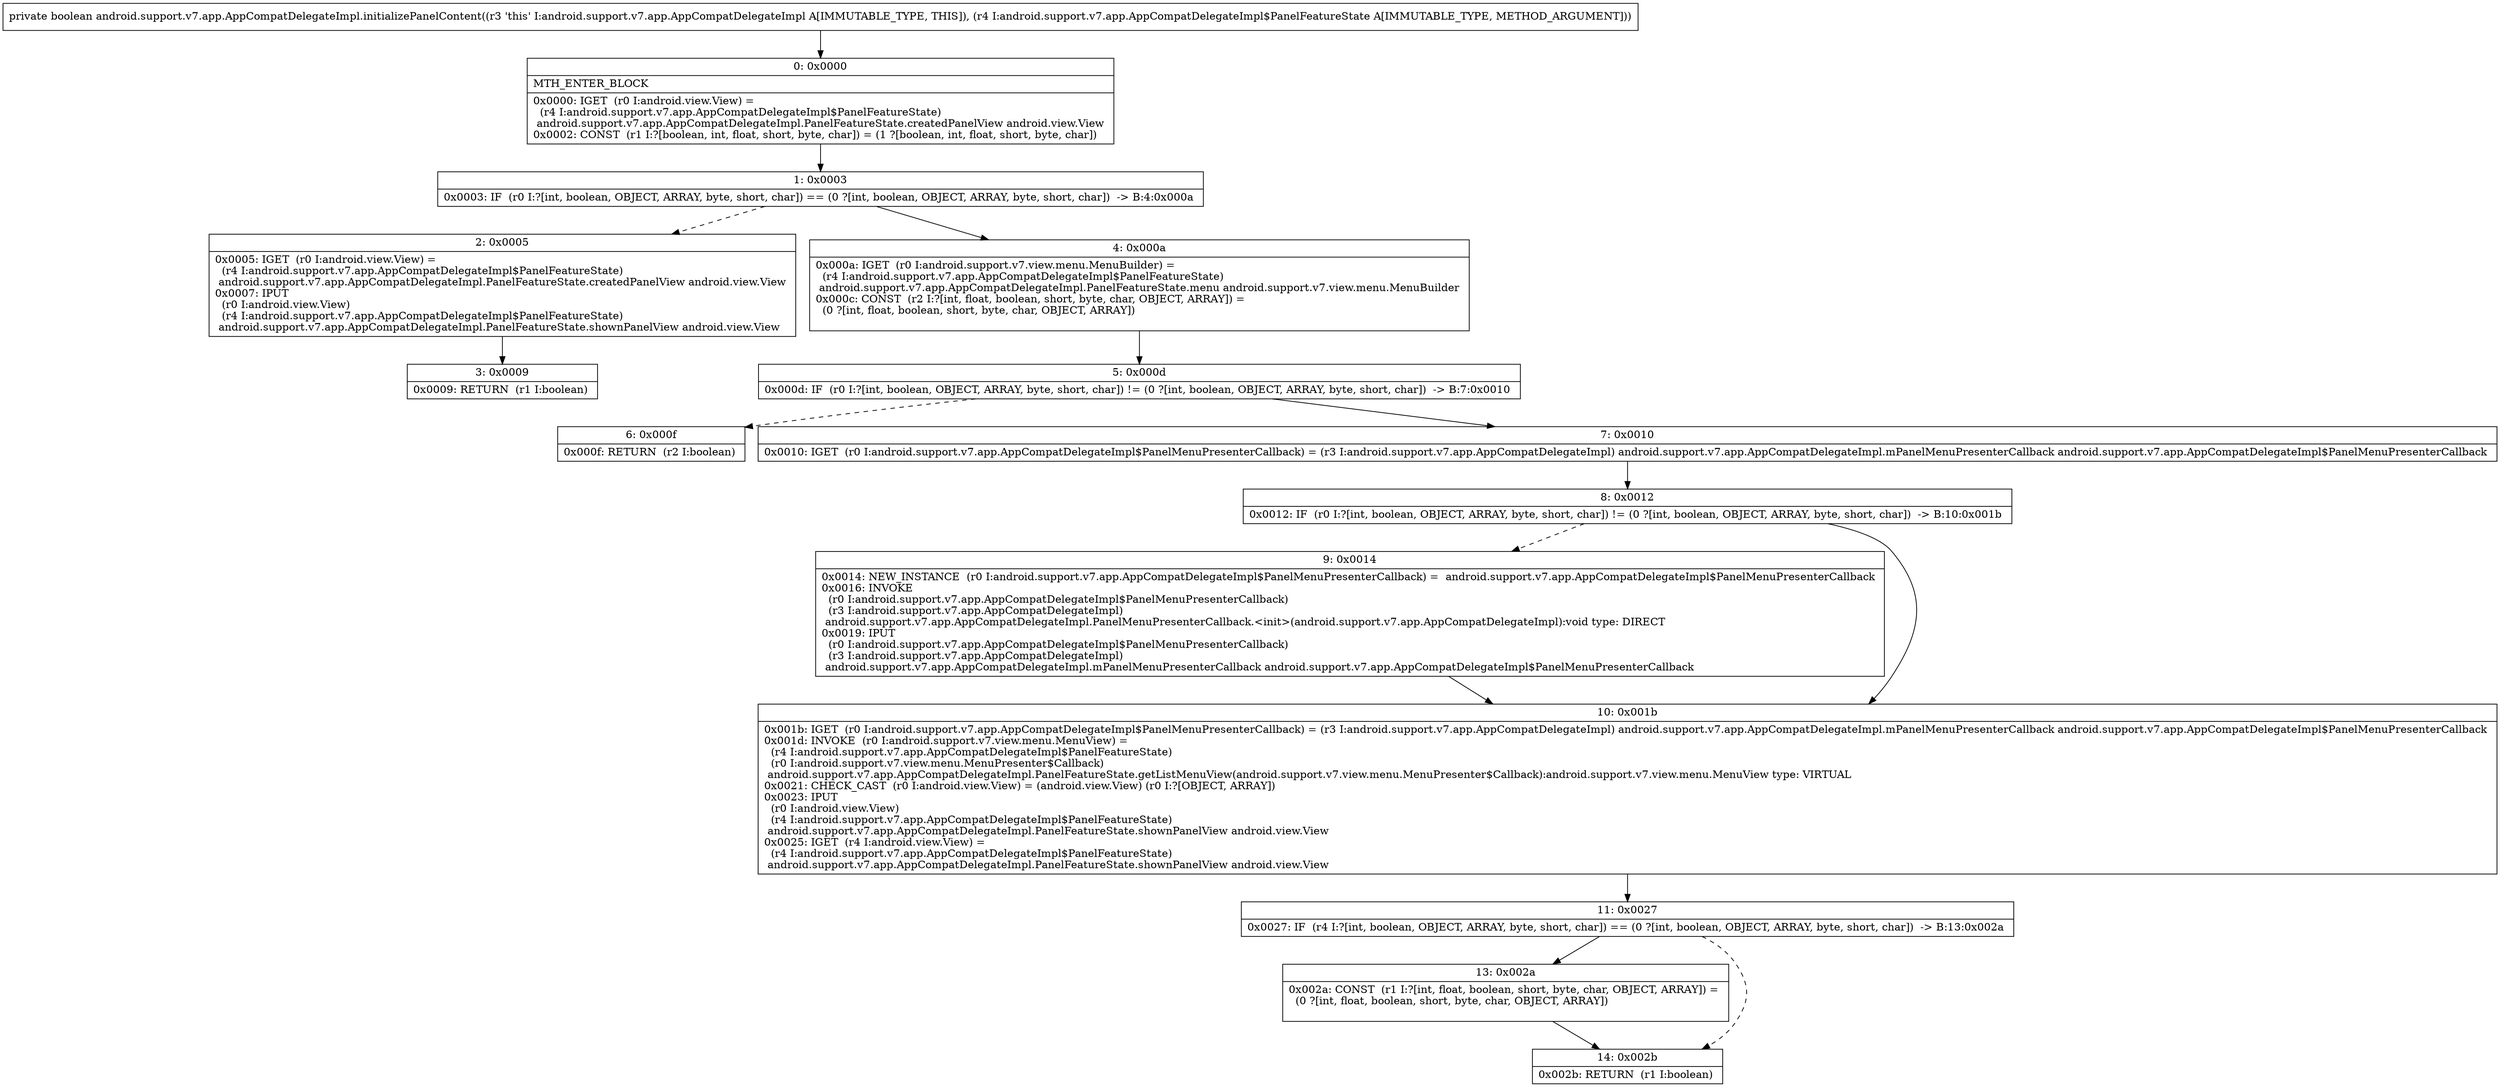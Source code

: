 digraph "CFG forandroid.support.v7.app.AppCompatDelegateImpl.initializePanelContent(Landroid\/support\/v7\/app\/AppCompatDelegateImpl$PanelFeatureState;)Z" {
Node_0 [shape=record,label="{0\:\ 0x0000|MTH_ENTER_BLOCK\l|0x0000: IGET  (r0 I:android.view.View) = \l  (r4 I:android.support.v7.app.AppCompatDelegateImpl$PanelFeatureState)\l android.support.v7.app.AppCompatDelegateImpl.PanelFeatureState.createdPanelView android.view.View \l0x0002: CONST  (r1 I:?[boolean, int, float, short, byte, char]) = (1 ?[boolean, int, float, short, byte, char]) \l}"];
Node_1 [shape=record,label="{1\:\ 0x0003|0x0003: IF  (r0 I:?[int, boolean, OBJECT, ARRAY, byte, short, char]) == (0 ?[int, boolean, OBJECT, ARRAY, byte, short, char])  \-\> B:4:0x000a \l}"];
Node_2 [shape=record,label="{2\:\ 0x0005|0x0005: IGET  (r0 I:android.view.View) = \l  (r4 I:android.support.v7.app.AppCompatDelegateImpl$PanelFeatureState)\l android.support.v7.app.AppCompatDelegateImpl.PanelFeatureState.createdPanelView android.view.View \l0x0007: IPUT  \l  (r0 I:android.view.View)\l  (r4 I:android.support.v7.app.AppCompatDelegateImpl$PanelFeatureState)\l android.support.v7.app.AppCompatDelegateImpl.PanelFeatureState.shownPanelView android.view.View \l}"];
Node_3 [shape=record,label="{3\:\ 0x0009|0x0009: RETURN  (r1 I:boolean) \l}"];
Node_4 [shape=record,label="{4\:\ 0x000a|0x000a: IGET  (r0 I:android.support.v7.view.menu.MenuBuilder) = \l  (r4 I:android.support.v7.app.AppCompatDelegateImpl$PanelFeatureState)\l android.support.v7.app.AppCompatDelegateImpl.PanelFeatureState.menu android.support.v7.view.menu.MenuBuilder \l0x000c: CONST  (r2 I:?[int, float, boolean, short, byte, char, OBJECT, ARRAY]) = \l  (0 ?[int, float, boolean, short, byte, char, OBJECT, ARRAY])\l \l}"];
Node_5 [shape=record,label="{5\:\ 0x000d|0x000d: IF  (r0 I:?[int, boolean, OBJECT, ARRAY, byte, short, char]) != (0 ?[int, boolean, OBJECT, ARRAY, byte, short, char])  \-\> B:7:0x0010 \l}"];
Node_6 [shape=record,label="{6\:\ 0x000f|0x000f: RETURN  (r2 I:boolean) \l}"];
Node_7 [shape=record,label="{7\:\ 0x0010|0x0010: IGET  (r0 I:android.support.v7.app.AppCompatDelegateImpl$PanelMenuPresenterCallback) = (r3 I:android.support.v7.app.AppCompatDelegateImpl) android.support.v7.app.AppCompatDelegateImpl.mPanelMenuPresenterCallback android.support.v7.app.AppCompatDelegateImpl$PanelMenuPresenterCallback \l}"];
Node_8 [shape=record,label="{8\:\ 0x0012|0x0012: IF  (r0 I:?[int, boolean, OBJECT, ARRAY, byte, short, char]) != (0 ?[int, boolean, OBJECT, ARRAY, byte, short, char])  \-\> B:10:0x001b \l}"];
Node_9 [shape=record,label="{9\:\ 0x0014|0x0014: NEW_INSTANCE  (r0 I:android.support.v7.app.AppCompatDelegateImpl$PanelMenuPresenterCallback) =  android.support.v7.app.AppCompatDelegateImpl$PanelMenuPresenterCallback \l0x0016: INVOKE  \l  (r0 I:android.support.v7.app.AppCompatDelegateImpl$PanelMenuPresenterCallback)\l  (r3 I:android.support.v7.app.AppCompatDelegateImpl)\l android.support.v7.app.AppCompatDelegateImpl.PanelMenuPresenterCallback.\<init\>(android.support.v7.app.AppCompatDelegateImpl):void type: DIRECT \l0x0019: IPUT  \l  (r0 I:android.support.v7.app.AppCompatDelegateImpl$PanelMenuPresenterCallback)\l  (r3 I:android.support.v7.app.AppCompatDelegateImpl)\l android.support.v7.app.AppCompatDelegateImpl.mPanelMenuPresenterCallback android.support.v7.app.AppCompatDelegateImpl$PanelMenuPresenterCallback \l}"];
Node_10 [shape=record,label="{10\:\ 0x001b|0x001b: IGET  (r0 I:android.support.v7.app.AppCompatDelegateImpl$PanelMenuPresenterCallback) = (r3 I:android.support.v7.app.AppCompatDelegateImpl) android.support.v7.app.AppCompatDelegateImpl.mPanelMenuPresenterCallback android.support.v7.app.AppCompatDelegateImpl$PanelMenuPresenterCallback \l0x001d: INVOKE  (r0 I:android.support.v7.view.menu.MenuView) = \l  (r4 I:android.support.v7.app.AppCompatDelegateImpl$PanelFeatureState)\l  (r0 I:android.support.v7.view.menu.MenuPresenter$Callback)\l android.support.v7.app.AppCompatDelegateImpl.PanelFeatureState.getListMenuView(android.support.v7.view.menu.MenuPresenter$Callback):android.support.v7.view.menu.MenuView type: VIRTUAL \l0x0021: CHECK_CAST  (r0 I:android.view.View) = (android.view.View) (r0 I:?[OBJECT, ARRAY]) \l0x0023: IPUT  \l  (r0 I:android.view.View)\l  (r4 I:android.support.v7.app.AppCompatDelegateImpl$PanelFeatureState)\l android.support.v7.app.AppCompatDelegateImpl.PanelFeatureState.shownPanelView android.view.View \l0x0025: IGET  (r4 I:android.view.View) = \l  (r4 I:android.support.v7.app.AppCompatDelegateImpl$PanelFeatureState)\l android.support.v7.app.AppCompatDelegateImpl.PanelFeatureState.shownPanelView android.view.View \l}"];
Node_11 [shape=record,label="{11\:\ 0x0027|0x0027: IF  (r4 I:?[int, boolean, OBJECT, ARRAY, byte, short, char]) == (0 ?[int, boolean, OBJECT, ARRAY, byte, short, char])  \-\> B:13:0x002a \l}"];
Node_13 [shape=record,label="{13\:\ 0x002a|0x002a: CONST  (r1 I:?[int, float, boolean, short, byte, char, OBJECT, ARRAY]) = \l  (0 ?[int, float, boolean, short, byte, char, OBJECT, ARRAY])\l \l}"];
Node_14 [shape=record,label="{14\:\ 0x002b|0x002b: RETURN  (r1 I:boolean) \l}"];
MethodNode[shape=record,label="{private boolean android.support.v7.app.AppCompatDelegateImpl.initializePanelContent((r3 'this' I:android.support.v7.app.AppCompatDelegateImpl A[IMMUTABLE_TYPE, THIS]), (r4 I:android.support.v7.app.AppCompatDelegateImpl$PanelFeatureState A[IMMUTABLE_TYPE, METHOD_ARGUMENT])) }"];
MethodNode -> Node_0;
Node_0 -> Node_1;
Node_1 -> Node_2[style=dashed];
Node_1 -> Node_4;
Node_2 -> Node_3;
Node_4 -> Node_5;
Node_5 -> Node_6[style=dashed];
Node_5 -> Node_7;
Node_7 -> Node_8;
Node_8 -> Node_9[style=dashed];
Node_8 -> Node_10;
Node_9 -> Node_10;
Node_10 -> Node_11;
Node_11 -> Node_13;
Node_11 -> Node_14[style=dashed];
Node_13 -> Node_14;
}

